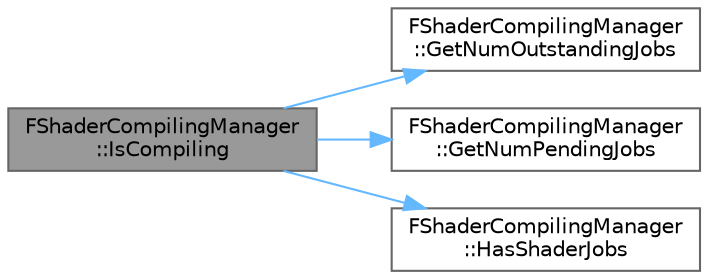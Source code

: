 digraph "FShaderCompilingManager::IsCompiling"
{
 // INTERACTIVE_SVG=YES
 // LATEX_PDF_SIZE
  bgcolor="transparent";
  edge [fontname=Helvetica,fontsize=10,labelfontname=Helvetica,labelfontsize=10];
  node [fontname=Helvetica,fontsize=10,shape=box,height=0.2,width=0.4];
  rankdir="LR";
  Node1 [id="Node000001",label="FShaderCompilingManager\l::IsCompiling",height=0.2,width=0.4,color="gray40", fillcolor="grey60", style="filled", fontcolor="black",tooltip="Returns whether async compiling is happening."];
  Node1 -> Node2 [id="edge1_Node000001_Node000002",color="steelblue1",style="solid",tooltip=" "];
  Node2 [id="Node000002",label="FShaderCompilingManager\l::GetNumOutstandingJobs",height=0.2,width=0.4,color="grey40", fillcolor="white", style="filled",URL="$d7/d06/classFShaderCompilingManager.html#a2b3defe64bfd3c71fa472671a89279ee",tooltip=" "];
  Node1 -> Node3 [id="edge2_Node000001_Node000003",color="steelblue1",style="solid",tooltip=" "];
  Node3 [id="Node000003",label="FShaderCompilingManager\l::GetNumPendingJobs",height=0.2,width=0.4,color="grey40", fillcolor="white", style="filled",URL="$d7/d06/classFShaderCompilingManager.html#a7760df2f7b54410953ff8f426e7bdfd9",tooltip=" "];
  Node1 -> Node4 [id="edge3_Node000001_Node000004",color="steelblue1",style="solid",tooltip=" "];
  Node4 [id="Node000004",label="FShaderCompilingManager\l::HasShaderJobs",height=0.2,width=0.4,color="grey40", fillcolor="white", style="filled",URL="$d7/d06/classFShaderCompilingManager.html#a2e49db06a6b1bbade1b2ddda650a403b",tooltip="return true if we have shader jobs in any state shader jobs are removed when they are applied to the ..."];
}
